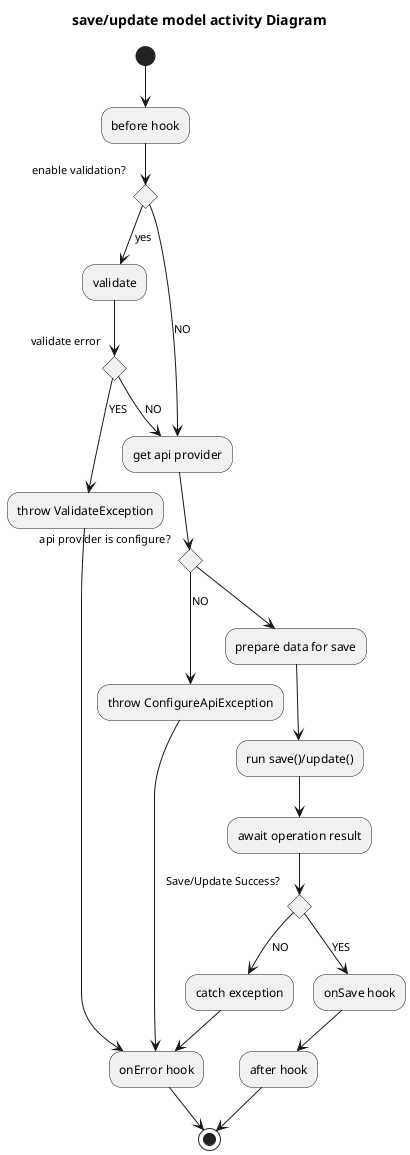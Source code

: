 @startuml
title save/update model activity Diagram
(*) --> "before hook"
if "enable validation?" then
    --> [yes] "validate"
    if "validate error" then
        --> [YES] "throw ValidateException"
        --> "onError hook"
        --> (*)
    else
        --> [NO] "get api provider"
    Endif
else
--> [NO] "get api provider"
Endif
if "api provider is configure?" then
    --> [NO] "throw ConfigureApiException"
    --> "onError hook"
else
Endif
--> "prepare data for save"
--> "run save()/update()"
--> "await operation result"
if "Save/Update Success?" then
    --> [NO] "catch exception"
    --> "onError hook"
else
    --> [YES] "onSave hook"
Endif
--> "after hook"
-->(*)
@enduml
